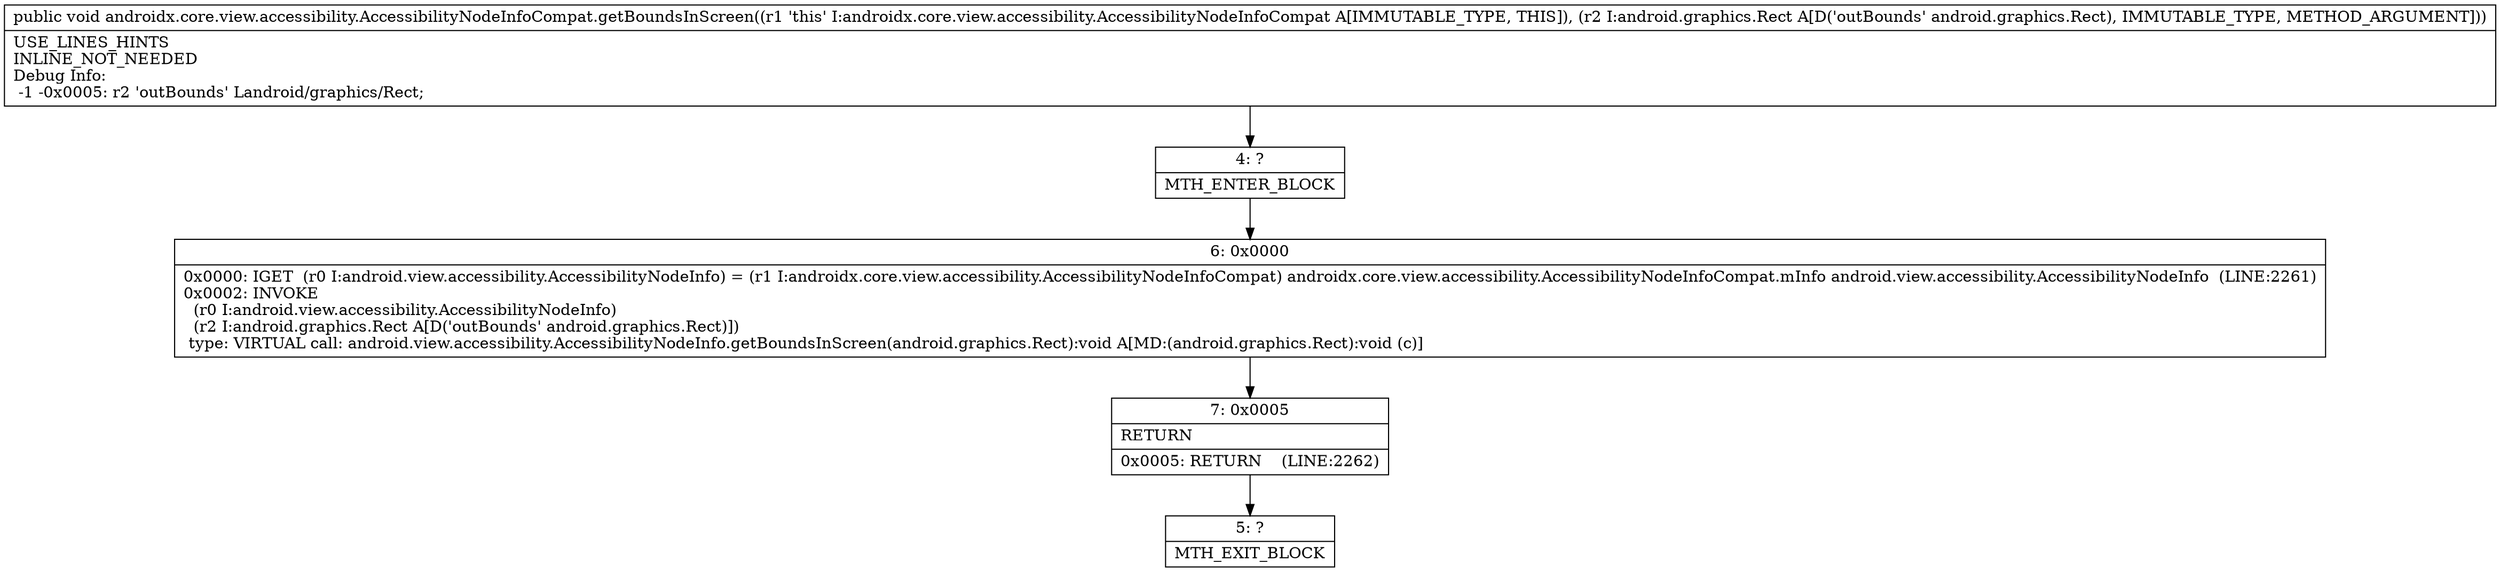 digraph "CFG forandroidx.core.view.accessibility.AccessibilityNodeInfoCompat.getBoundsInScreen(Landroid\/graphics\/Rect;)V" {
Node_4 [shape=record,label="{4\:\ ?|MTH_ENTER_BLOCK\l}"];
Node_6 [shape=record,label="{6\:\ 0x0000|0x0000: IGET  (r0 I:android.view.accessibility.AccessibilityNodeInfo) = (r1 I:androidx.core.view.accessibility.AccessibilityNodeInfoCompat) androidx.core.view.accessibility.AccessibilityNodeInfoCompat.mInfo android.view.accessibility.AccessibilityNodeInfo  (LINE:2261)\l0x0002: INVOKE  \l  (r0 I:android.view.accessibility.AccessibilityNodeInfo)\l  (r2 I:android.graphics.Rect A[D('outBounds' android.graphics.Rect)])\l type: VIRTUAL call: android.view.accessibility.AccessibilityNodeInfo.getBoundsInScreen(android.graphics.Rect):void A[MD:(android.graphics.Rect):void (c)]\l}"];
Node_7 [shape=record,label="{7\:\ 0x0005|RETURN\l|0x0005: RETURN    (LINE:2262)\l}"];
Node_5 [shape=record,label="{5\:\ ?|MTH_EXIT_BLOCK\l}"];
MethodNode[shape=record,label="{public void androidx.core.view.accessibility.AccessibilityNodeInfoCompat.getBoundsInScreen((r1 'this' I:androidx.core.view.accessibility.AccessibilityNodeInfoCompat A[IMMUTABLE_TYPE, THIS]), (r2 I:android.graphics.Rect A[D('outBounds' android.graphics.Rect), IMMUTABLE_TYPE, METHOD_ARGUMENT]))  | USE_LINES_HINTS\lINLINE_NOT_NEEDED\lDebug Info:\l  \-1 \-0x0005: r2 'outBounds' Landroid\/graphics\/Rect;\l}"];
MethodNode -> Node_4;Node_4 -> Node_6;
Node_6 -> Node_7;
Node_7 -> Node_5;
}

